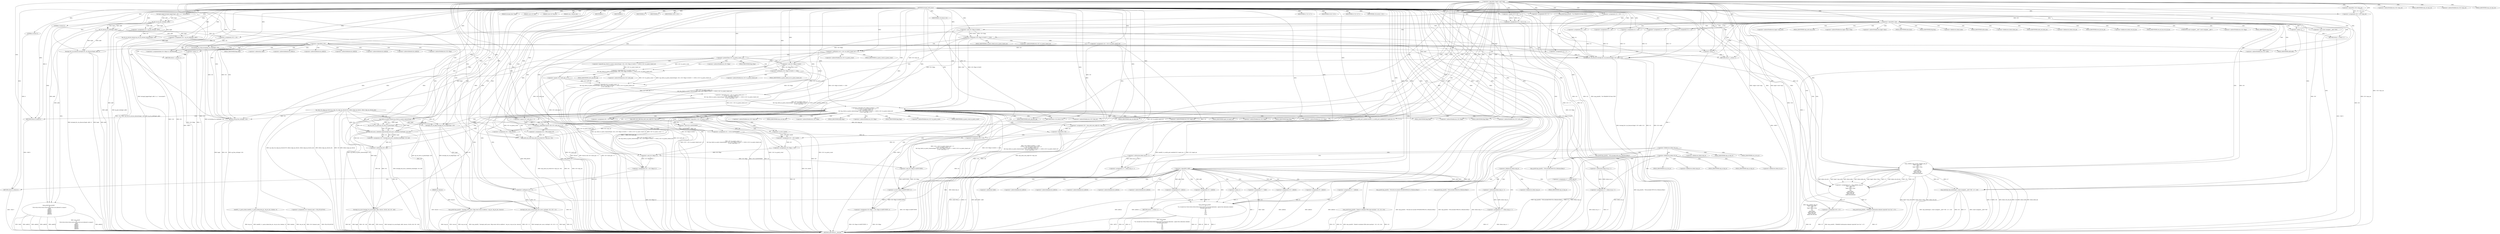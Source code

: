 digraph hostapd_notif_assoc {  
"1000129" [label = "(METHOD,hostapd_notif_assoc)" ]
"1000665" [label = "(METHOD_RETURN,int __fastcall)" ]
"1000130" [label = "(PARAM,hostapd_data *hapd)" ]
"1000131" [label = "(PARAM,const u8 *addr)" ]
"1000132" [label = "(PARAM,const u8 *req_ies)" ]
"1000133" [label = "(PARAM,size_t req_ies_len)" ]
"1000134" [label = "(PARAM,int reassoc)" ]
"1000165" [label = "(<operator>.logicalNot,!addr)" ]
"1000168" [label = "(wpa_printf,wpa_printf(2, \"hostapd_notif_assoc: Skip event with no address\", req_ies, req_ies_len, reassoc))" ]
"1000174" [label = "(RETURN,return -1;,return -1;)" ]
"1000175" [label = "(<operator>.minus,-1)" ]
"1000177" [label = "(<operator>.assignment,v7 = *addr)" ]
"1000181" [label = "(<operator>.assignment,v8 = addr[1])" ]
"1000186" [label = "(<operator>.assignment,v9 = addr[2])" ]
"1000191" [label = "(<operator>.assignment,v10 = addr[3])" ]
"1000196" [label = "(<operator>.assignment,v11 = addr[4])" ]
"1000201" [label = "(<operator>.assignment,v12 = addr[5])" ]
"1000207" [label = "(wpa_printf,wpa_printf(\n      2,\n      \"%s: Invalid SA=%02x:%02x:%02x:%02x:%02x:%02x in received indication - ignore this indication silently\",\n      \"hostapd_notif_assoc\",\n      v7,\n      v8,\n      v9,\n      v10,\n      v11,\n      v12))" ]
"1000217" [label = "(RETURN,return 0;,return 0;)" ]
"1000218" [label = "(LITERAL,0,return 0;)" ]
"1000219" [label = "(hostapd_logger,hostapd_logger(hapd, addr, 1u, 2, \"associated\"))" ]
"1000225" [label = "(ieee802_11_parse_elems,ieee802_11_parse_elems(req_ies, req_ies_len, &elems, 0))" ]
"1000236" [label = "(<operator>.assignment,v17 = elems.wps_ie - 2)" ]
"1000238" [label = "(<operator>.subtraction,elems.wps_ie - 2)" ]
"1000243" [label = "(IDENTIFIER,L,)" ]
"1000244" [label = "(wpa_printf,wpa_printf(2, \"STA included WPS IE in (Re)AssocReq\"))" ]
"1000253" [label = "(<operator>.assignment,v17 = elems.rsn_ie - 2)" ]
"1000255" [label = "(<operator>.subtraction,elems.rsn_ie - 2)" ]
"1000260" [label = "(IDENTIFIER,L,)" ]
"1000261" [label = "(wpa_printf,wpa_printf(2, \"STA included RSN IE in (Re)AssocReq\"))" ]
"1000266" [label = "(<operator>.assignment,v17 = elems.wpa_ie)" ]
"1000276" [label = "(<operator>.assignment,v17 = elems.wpa_ie - 2)" ]
"1000278" [label = "(<operator>.subtraction,elems.wpa_ie - 2)" ]
"1000283" [label = "(IDENTIFIER,L,)" ]
"1000284" [label = "(wpa_printf,wpa_printf(2, \"STA included WPA IE in (Re)AssocReq\"))" ]
"1000289" [label = "(IDENTIFIER,L,)" ]
"1000290" [label = "(wpa_printf,wpa_printf(2, \"STA did not include WPS/RSN/WPA IE in (Re)AssocReq\"))" ]
"1000293" [label = "(<operator>.assignment,v19 = ap_get_sta(hapd, addr))" ]
"1000295" [label = "(ap_get_sta,ap_get_sta(hapd, addr))" ]
"1000298" [label = "(<operator>.assignment,v20 = v19)" ]
"1000302" [label = "(IDENTIFIER,v19,if ( v19 ))" ]
"1000304" [label = "(ap_sta_no_session_timeout,ap_sta_no_session_timeout(hapd, v19))" ]
"1000307" [label = "(accounting_sta_stop,accounting_sta_stop(hapd, v20))" ]
"1000310" [label = "(<operator>.assignment,v20->timeout_next = STA_NULLFUNC)" ]
"1000317" [label = "(<operator>.assignment,v20 = ap_sta_add(hapd, addr))" ]
"1000319" [label = "(ap_sta_add,ap_sta_add(hapd, addr))" ]
"1000323" [label = "(<operator>.logicalNot,!v20)" ]
"1000326" [label = "(hostapd_drv_sta_disassoc,hostapd_drv_sta_disassoc(hapd, addr, 5))" ]
"1000330" [label = "(RETURN,return -1;,return -1;)" ]
"1000331" [label = "(<operator>.minus,-1)" ]
"1000333" [label = "(<operators>.assignmentAnd,v20->flags &= 0xFFFECFFF)" ]
"1000339" [label = "(wpa_printf,wpa_printf(\n      3,\n      \"STA %02x:%02x:%02x:%02x:%02x:%02x not allowed to connect\",\n      *addr,\n      addr[1],\n      addr[2],\n      addr[3],\n      addr[4],\n      addr[5]))" ]
"1000359" [label = "(<operator>.assignment,v21 = 1)" ]
"1000363" [label = "(hostapd_drv_sta_disassoc,hostapd_drv_sta_disassoc(hapd, v20->addr, v21))" ]
"1000369" [label = "(ap_free_sta,ap_free_sta(hapd, v20))" ]
"1000372" [label = "(RETURN,return -1;,return -1;)" ]
"1000373" [label = "(<operator>.minus,-1)" ]
"1000375" [label = "(ap_copy_sta_supp_op_classes,ap_copy_sta_supp_op_classes(v20, elems.supp_op_classes, elems.supp_op_classes_len))" ]
"1000384" [label = "(<operator>.logicalNot,!hapd->conf->wpa)" ]
"1000392" [label = "(<operator>.assignment,v33 = v20->flags & 2)" ]
"1000394" [label = "(<operator>.and,v20->flags & 2)" ]
"1000399" [label = "(<operator>.assignment,v20->flags = v20->flags & 0xFFF7FFFF | 3)" ]
"1000403" [label = "(<operator>.or,v20->flags & 0xFFF7FFFF | 3)" ]
"1000404" [label = "(<operator>.and,v20->flags & 0xFFF7FFFF)" ]
"1000410" [label = "(hostapd_set_sta_flags,hostapd_set_sta_flags(hapd, v20))" ]
"1000414" [label = "(<operator>.logicalAnd,reassoc && v20->auth_alg == 2)" ]
"1000416" [label = "(<operator>.equals,v20->auth_alg == 2)" ]
"1000421" [label = "(<operator>.assignment,v34 = WPA_ASSOC_FT)" ]
"1000425" [label = "(<operator>.assignment,v34 = WPA_ASSOC)" ]
"1000428" [label = "(wpa_auth_sm_event,wpa_auth_sm_event(v20->wpa_sm, v34))" ]
"1000433" [label = "(hostapd_new_assoc_sta,hostapd_new_assoc_sta(hapd, v20, v33 != 0))" ]
"1000436" [label = "(<operator>.notEquals,v33 != 0)" ]
"1000439" [label = "(ieee802_1x_notify_port_enabled,ieee802_1x_notify_port_enabled(v20->eapol_sm, 1))" ]
"1000444" [label = "(RETURN,return 0;,return 0;)" ]
"1000445" [label = "(LITERAL,0,return 0;)" ]
"1000447" [label = "(IDENTIFIER,v17,if ( v17 ))" ]
"1000448" [label = "(<operator>.assignment,v25 = v18 == 0)" ]
"1000450" [label = "(<operator>.equals,v18 == 0)" ]
"1000454" [label = "(<operator>.assignment,v25 = 1)" ]
"1000458" [label = "(IDENTIFIER,v25,if ( v25 ))" ]
"1000460" [label = "(wpa_printf,wpa_printf(2, \"No WPA/RSN IE from STA\"))" ]
"1000463" [label = "(<operator>.assignment,v21 = 13)" ]
"1000468" [label = "(<operator>.logicalNot,!v20->wpa_sm)" ]
"1000472" [label = "(<operator>.assignment,v26 = v20->wpa_sm)" ]
"1000478" [label = "(<operator>.logicalNot,!v26)" ]
"1000481" [label = "(wpa_printf,wpa_printf(5, \"Failed to initialize WPA state machine\", v22, v23, v24))" ]
"1000487" [label = "(RETURN,return -1;,return -1;)" ]
"1000488" [label = "(<operator>.minus,-1)" ]
"1000490" [label = "(<operator>.assignment,v27 = wpa_validate_wpa_ie(\n          hapd->wpa_auth,\n          v26,\n          hapd->iface->freq,\n          v17,\n          v18,\n          elems.mdie,\n          elems.mdie_len,\n          elems.owe_dh,\n          elems.owe_dh_len))" ]
"1000492" [label = "(wpa_validate_wpa_ie,wpa_validate_wpa_ie(\n          hapd->wpa_auth,\n          v26,\n          hapd->iface->freq,\n          v17,\n          v18,\n          elems.mdie,\n          elems.mdie_len,\n          elems.owe_dh,\n          elems.owe_dh_len))" ]
"1000516" [label = "(<operator>.assignment,v28 = v27)" ]
"1000520" [label = "(IDENTIFIER,v27,if ( v27 ))" ]
"1000522" [label = "(wpa_printf,wpa_printf(2, \"WPA/RSN information element rejected? (res %u)\", v27))" ]
"1000526" [label = "(wpa_hexdump,wpa_hexdump(2, (const unsigned __int8 *)\"IE\", v17, v18))" ]
"1000528" [label = "(<operator>.cast,(const unsigned __int8 *)\"IE\")" ]
"1000534" [label = "(IDENTIFIER,v28,switch ( v28 ))" ]
"1000537" [label = "(<operator>.assignment,v21 = 18)" ]
"1000542" [label = "(<operator>.assignment,v21 = 19)" ]
"1000547" [label = "(<operator>.assignment,v21 = 20)" ]
"1000552" [label = "(<operator>.assignment,v21 = 24)" ]
"1000557" [label = "(<operator>.assignment,v21 = 13)" ]
"1000563" [label = "(<operator>.logicalOr,(v20->flags & 0x402) != 1026\n    || (v16 = v20->sa_query_timed_out) != 0\n    || v20->sa_query_count > 0\n    && ((ap_check_sa_query_timeout(hapd, v20), (v20->flags & 0x402) != 1026) || v20->sa_query_timed_out)\n    || v20->auth_alg == 2)" ]
"1000564" [label = "(<operator>.notEquals,(v20->flags & 0x402) != 1026)" ]
"1000565" [label = "(<operator>.and,v20->flags & 0x402)" ]
"1000571" [label = "(<operator>.logicalOr,(v16 = v20->sa_query_timed_out) != 0\n    || v20->sa_query_count > 0\n    && ((ap_check_sa_query_timeout(hapd, v20), (v20->flags & 0x402) != 1026) || v20->sa_query_timed_out)\n    || v20->auth_alg == 2)" ]
"1000572" [label = "(<operator>.notEquals,(v16 = v20->sa_query_timed_out) != 0)" ]
"1000573" [label = "(<operator>.assignment,v16 = v20->sa_query_timed_out)" ]
"1000579" [label = "(<operator>.logicalOr,v20->sa_query_count > 0\n    && ((ap_check_sa_query_timeout(hapd, v20), (v20->flags & 0x402) != 1026) || v20->sa_query_timed_out)\n    || v20->auth_alg == 2)" ]
"1000580" [label = "(<operator>.logicalAnd,v20->sa_query_count > 0\n    && ((ap_check_sa_query_timeout(hapd, v20), (v20->flags & 0x402) != 1026) || v20->sa_query_timed_out))" ]
"1000581" [label = "(<operator>.greaterThan,v20->sa_query_count > 0)" ]
"1000588" [label = "(ap_check_sa_query_timeout,ap_check_sa_query_timeout(hapd, v20))" ]
"1000591" [label = "(<operator>.notEquals,(v20->flags & 0x402) != 1026)" ]
"1000592" [label = "(<operator>.and,v20->flags & 0x402)" ]
"1000586" [label = "(<operator>.logicalOr,(ap_check_sa_query_timeout(hapd, v20), (v20->flags & 0x402) != 1026) || v20->sa_query_timed_out)" ]
"1000601" [label = "(<operator>.equals,v20->auth_alg == 2)" ]
"1000607" [label = "(<operator>.assignment,v29 = wpa_auth_uses_mfp(v20->wpa_sm))" ]
"1000609" [label = "(wpa_auth_uses_mfp,wpa_auth_uses_mfp(v20->wpa_sm))" ]
"1000613" [label = "(<operator>.assignment,v30 = v20->flags)" ]
"1000618" [label = "(<operator>.assignment,v31 = v30 & 0xFFFFFBFF)" ]
"1000620" [label = "(<operator>.and,v30 & 0xFFFFFBFF)" ]
"1000623" [label = "(<operator>.assignment,v32 = v30 | 0x400)" ]
"1000625" [label = "(<operator>.or,v30 | 0x400)" ]
"1000629" [label = "(<operator>.logicalNot,!v29)" ]
"1000631" [label = "(<operator>.assignment,v32 = v31)" ]
"1000634" [label = "(<operator>.assignment,v20->flags = v32)" ]
"1000641" [label = "(<operator>.logicalNot,!v20->sa_query_count)" ]
"1000645" [label = "(ap_sta_start_sa_query,ap_sta_start_sa_query(hapd, v20))" ]
"1000648" [label = "(<operator>.assignment,v35 = hostapd_eid_assoc_comeback_time(hapd, v20, buf))" ]
"1000650" [label = "(hostapd_eid_assoc_comeback_time,hostapd_eid_assoc_comeback_time(hapd, v20, buf))" ]
"1000654" [label = "(hostapd_sta_assoc,hostapd_sta_assoc(hapd, addr, reassoc, 0x1Eu, buf, v35 - buf))" ]
"1000660" [label = "(<operator>.subtraction,v35 - buf)" ]
"1000663" [label = "(RETURN,return v16;,return v16;)" ]
"1000664" [label = "(IDENTIFIER,v16,return v16;)" ]
"1000179" [label = "(<operator>.indirection,*addr)" ]
"1000183" [label = "(<operator>.indirectIndexAccess,addr[1])" ]
"1000188" [label = "(<operator>.indirectIndexAccess,addr[2])" ]
"1000193" [label = "(<operator>.indirectIndexAccess,addr[3])" ]
"1000198" [label = "(<operator>.indirectIndexAccess,addr[4])" ]
"1000203" [label = "(<operator>.indirectIndexAccess,addr[5])" ]
"1000232" [label = "(<operator>.fieldAccess,elems.wps_ie)" ]
"1000239" [label = "(<operator>.fieldAccess,elems.wps_ie)" ]
"1000241" [label = "(FIELD_IDENTIFIER,wps_ie,wps_ie)" ]
"1000249" [label = "(<operator>.fieldAccess,elems.rsn_ie)" ]
"1000251" [label = "(FIELD_IDENTIFIER,rsn_ie,rsn_ie)" ]
"1000256" [label = "(<operator>.fieldAccess,elems.rsn_ie)" ]
"1000258" [label = "(FIELD_IDENTIFIER,rsn_ie,rsn_ie)" ]
"1000268" [label = "(<operator>.fieldAccess,elems.wpa_ie)" ]
"1000270" [label = "(FIELD_IDENTIFIER,wpa_ie,wpa_ie)" ]
"1000272" [label = "(<operator>.fieldAccess,elems.wpa_ie)" ]
"1000274" [label = "(FIELD_IDENTIFIER,wpa_ie,wpa_ie)" ]
"1000279" [label = "(<operator>.fieldAccess,elems.wpa_ie)" ]
"1000281" [label = "(FIELD_IDENTIFIER,wpa_ie,wpa_ie)" ]
"1000334" [label = "(<operator>.indirectFieldAccess,v20->flags)" ]
"1000336" [label = "(FIELD_IDENTIFIER,flags,flags)" ]
"1000342" [label = "(<operator>.indirection,*addr)" ]
"1000344" [label = "(<operator>.indirectIndexAccess,addr[1])" ]
"1000347" [label = "(<operator>.indirectIndexAccess,addr[2])" ]
"1000350" [label = "(<operator>.indirectIndexAccess,addr[3])" ]
"1000353" [label = "(<operator>.indirectIndexAccess,addr[4])" ]
"1000356" [label = "(<operator>.indirectIndexAccess,addr[5])" ]
"1000365" [label = "(<operator>.indirectFieldAccess,v20->addr)" ]
"1000367" [label = "(FIELD_IDENTIFIER,addr,addr)" ]
"1000395" [label = "(<operator>.indirectFieldAccess,v20->flags)" ]
"1000397" [label = "(FIELD_IDENTIFIER,flags,flags)" ]
"1000400" [label = "(<operator>.indirectFieldAccess,v20->flags)" ]
"1000402" [label = "(FIELD_IDENTIFIER,flags,flags)" ]
"1000405" [label = "(<operator>.indirectFieldAccess,v20->flags)" ]
"1000407" [label = "(FIELD_IDENTIFIER,flags,flags)" ]
"1000417" [label = "(<operator>.indirectFieldAccess,v20->auth_alg)" ]
"1000419" [label = "(FIELD_IDENTIFIER,auth_alg,auth_alg)" ]
"1000429" [label = "(<operator>.indirectFieldAccess,v20->wpa_sm)" ]
"1000431" [label = "(FIELD_IDENTIFIER,wpa_sm,wpa_sm)" ]
"1000440" [label = "(<operator>.indirectFieldAccess,v20->eapol_sm)" ]
"1000442" [label = "(FIELD_IDENTIFIER,eapol_sm,eapol_sm)" ]
"1000469" [label = "(<operator>.indirectFieldAccess,v20->wpa_sm)" ]
"1000471" [label = "(FIELD_IDENTIFIER,wpa_sm,wpa_sm)" ]
"1000474" [label = "(<operator>.indirectFieldAccess,v20->wpa_sm)" ]
"1000476" [label = "(FIELD_IDENTIFIER,wpa_sm,wpa_sm)" ]
"1000493" [label = "(<operator>.indirectFieldAccess,hapd->wpa_auth)" ]
"1000495" [label = "(FIELD_IDENTIFIER,wpa_auth,wpa_auth)" ]
"1000497" [label = "(<operator>.indirectFieldAccess,hapd->iface->freq)" ]
"1000498" [label = "(<operator>.indirectFieldAccess,hapd->iface)" ]
"1000500" [label = "(FIELD_IDENTIFIER,iface,iface)" ]
"1000501" [label = "(FIELD_IDENTIFIER,freq,freq)" ]
"1000504" [label = "(<operator>.fieldAccess,elems.mdie)" ]
"1000506" [label = "(FIELD_IDENTIFIER,mdie,mdie)" ]
"1000507" [label = "(<operator>.fieldAccess,elems.mdie_len)" ]
"1000509" [label = "(FIELD_IDENTIFIER,mdie_len,mdie_len)" ]
"1000510" [label = "(<operator>.fieldAccess,elems.owe_dh)" ]
"1000512" [label = "(FIELD_IDENTIFIER,owe_dh,owe_dh)" ]
"1000513" [label = "(<operator>.fieldAccess,elems.owe_dh_len)" ]
"1000515" [label = "(FIELD_IDENTIFIER,owe_dh_len,owe_dh_len)" ]
"1000529" [label = "(UNKNOWN,const unsigned __int8 *,const unsigned __int8 *)" ]
"1000566" [label = "(<operator>.indirectFieldAccess,v20->flags)" ]
"1000568" [label = "(FIELD_IDENTIFIER,flags,flags)" ]
"1000575" [label = "(<operator>.indirectFieldAccess,v20->sa_query_timed_out)" ]
"1000577" [label = "(FIELD_IDENTIFIER,sa_query_timed_out,sa_query_timed_out)" ]
"1000582" [label = "(<operator>.indirectFieldAccess,v20->sa_query_count)" ]
"1000584" [label = "(FIELD_IDENTIFIER,sa_query_count,sa_query_count)" ]
"1000593" [label = "(<operator>.indirectFieldAccess,v20->flags)" ]
"1000595" [label = "(FIELD_IDENTIFIER,flags,flags)" ]
"1000598" [label = "(<operator>.indirectFieldAccess,v20->sa_query_timed_out)" ]
"1000600" [label = "(FIELD_IDENTIFIER,sa_query_timed_out,sa_query_timed_out)" ]
"1000602" [label = "(<operator>.indirectFieldAccess,v20->auth_alg)" ]
"1000604" [label = "(FIELD_IDENTIFIER,auth_alg,auth_alg)" ]
"1000610" [label = "(<operator>.indirectFieldAccess,v20->wpa_sm)" ]
"1000612" [label = "(FIELD_IDENTIFIER,wpa_sm,wpa_sm)" ]
"1000615" [label = "(<operator>.indirectFieldAccess,v20->flags)" ]
"1000617" [label = "(FIELD_IDENTIFIER,flags,flags)" ]
"1000635" [label = "(<operator>.indirectFieldAccess,v20->flags)" ]
"1000637" [label = "(FIELD_IDENTIFIER,flags,flags)" ]
"1000642" [label = "(<operator>.indirectFieldAccess,v20->sa_query_count)" ]
"1000644" [label = "(FIELD_IDENTIFIER,sa_query_count,sa_query_count)" ]
  "1000174" -> "1000665"  [ label = "DDG: <RET>"] 
  "1000207" -> "1000665"  [ label = "DDG: v8"] 
  "1000326" -> "1000665"  [ label = "DDG: hapd"] 
  "1000433" -> "1000665"  [ label = "DDG: v33 != 0"] 
  "1000581" -> "1000665"  [ label = "DDG: v20->sa_query_count"] 
  "1000266" -> "1000665"  [ label = "DDG: v17"] 
  "1000414" -> "1000665"  [ label = "DDG: v20->auth_alg == 2"] 
  "1000492" -> "1000665"  [ label = "DDG: v17"] 
  "1000516" -> "1000665"  [ label = "DDG: v27"] 
  "1000392" -> "1000665"  [ label = "DDG: v20->flags & 2"] 
  "1000580" -> "1000665"  [ label = "DDG: v20->sa_query_count > 0"] 
  "1000293" -> "1000665"  [ label = "DDG: ap_get_sta(hapd, addr)"] 
  "1000654" -> "1000665"  [ label = "DDG: v35 - buf"] 
  "1000563" -> "1000665"  [ label = "DDG: (v16 = v20->sa_query_timed_out) != 0\n    || v20->sa_query_count > 0\n    && ((ap_check_sa_query_timeout(hapd, v20), (v20->flags & 0x402) != 1026) || v20->sa_query_timed_out)\n    || v20->auth_alg == 2"] 
  "1000339" -> "1000665"  [ label = "DDG: *addr"] 
  "1000201" -> "1000665"  [ label = "DDG: addr[5]"] 
  "1000307" -> "1000665"  [ label = "DDG: accounting_sta_stop(hapd, v20)"] 
  "1000492" -> "1000665"  [ label = "DDG: v26"] 
  "1000522" -> "1000665"  [ label = "DDG: v27"] 
  "1000439" -> "1000665"  [ label = "DDG: ieee802_1x_notify_port_enabled(v20->eapol_sm, 1)"] 
  "1000478" -> "1000665"  [ label = "DDG: !v26"] 
  "1000238" -> "1000665"  [ label = "DDG: elems.wps_ie"] 
  "1000165" -> "1000665"  [ label = "DDG: addr"] 
  "1000244" -> "1000665"  [ label = "DDG: wpa_printf(2, \"STA included WPS IE in (Re)AssocReq\")"] 
  "1000339" -> "1000665"  [ label = "DDG: addr[1]"] 
  "1000339" -> "1000665"  [ label = "DDG: addr[4]"] 
  "1000317" -> "1000665"  [ label = "DDG: ap_sta_add(hapd, addr)"] 
  "1000601" -> "1000665"  [ label = "DDG: v20->auth_alg"] 
  "1000319" -> "1000665"  [ label = "DDG: addr"] 
  "1000488" -> "1000665"  [ label = "DDG: -1"] 
  "1000468" -> "1000665"  [ label = "DDG: !v20->wpa_sm"] 
  "1000481" -> "1000665"  [ label = "DDG: v24"] 
  "1000516" -> "1000665"  [ label = "DDG: v28"] 
  "1000629" -> "1000665"  [ label = "DDG: !v29"] 
  "1000414" -> "1000665"  [ label = "DDG: reassoc"] 
  "1000416" -> "1000665"  [ label = "DDG: v20->auth_alg"] 
  "1000207" -> "1000665"  [ label = "DDG: v9"] 
  "1000563" -> "1000665"  [ label = "DDG: (v20->flags & 0x402) != 1026"] 
  "1000333" -> "1000665"  [ label = "DDG: v20->flags"] 
  "1000207" -> "1000665"  [ label = "DDG: v7"] 
  "1000323" -> "1000665"  [ label = "DDG: !v20"] 
  "1000369" -> "1000665"  [ label = "DDG: ap_free_sta(hapd, v20)"] 
  "1000375" -> "1000665"  [ label = "DDG: elems.supp_op_classes_len"] 
  "1000571" -> "1000665"  [ label = "DDG: v20->sa_query_count > 0\n    && ((ap_check_sa_query_timeout(hapd, v20), (v20->flags & 0x402) != 1026) || v20->sa_query_timed_out)\n    || v20->auth_alg == 2"] 
  "1000631" -> "1000665"  [ label = "DDG: v31"] 
  "1000433" -> "1000665"  [ label = "DDG: hostapd_new_assoc_sta(hapd, v20, v33 != 0)"] 
  "1000290" -> "1000665"  [ label = "DDG: wpa_printf(2, \"STA did not include WPS/RSN/WPA IE in (Re)AssocReq\")"] 
  "1000255" -> "1000665"  [ label = "DDG: elems.rsn_ie"] 
  "1000134" -> "1000665"  [ label = "DDG: reassoc"] 
  "1000375" -> "1000665"  [ label = "DDG: v20"] 
  "1000339" -> "1000665"  [ label = "DDG: addr[5]"] 
  "1000641" -> "1000665"  [ label = "DDG: !v20->sa_query_count"] 
  "1000384" -> "1000665"  [ label = "DDG: !hapd->conf->wpa"] 
  "1000369" -> "1000665"  [ label = "DDG: hapd"] 
  "1000641" -> "1000665"  [ label = "DDG: v20->sa_query_count"] 
  "1000654" -> "1000665"  [ label = "DDG: addr"] 
  "1000481" -> "1000665"  [ label = "DDG: wpa_printf(5, \"Failed to initialize WPA state machine\", v22, v23, v24)"] 
  "1000207" -> "1000665"  [ label = "DDG: v10"] 
  "1000439" -> "1000665"  [ label = "DDG: v20->eapol_sm"] 
  "1000654" -> "1000665"  [ label = "DDG: reassoc"] 
  "1000618" -> "1000665"  [ label = "DDG: v31"] 
  "1000225" -> "1000665"  [ label = "DDG: req_ies_len"] 
  "1000399" -> "1000665"  [ label = "DDG: v20->flags"] 
  "1000588" -> "1000665"  [ label = "DDG: ap_check_sa_query_timeout(hapd, v20)"] 
  "1000225" -> "1000665"  [ label = "DDG: req_ies"] 
  "1000363" -> "1000665"  [ label = "DDG: v21"] 
  "1000492" -> "1000665"  [ label = "DDG: elems.owe_dh_len"] 
  "1000654" -> "1000665"  [ label = "DDG: hostapd_sta_assoc(hapd, addr, reassoc, 0x1Eu, buf, v35 - buf)"] 
  "1000181" -> "1000665"  [ label = "DDG: addr[1]"] 
  "1000454" -> "1000665"  [ label = "DDG: v25"] 
  "1000436" -> "1000665"  [ label = "DDG: v33"] 
  "1000266" -> "1000665"  [ label = "DDG: elems.wpa_ie"] 
  "1000363" -> "1000665"  [ label = "DDG: v20->addr"] 
  "1000623" -> "1000665"  [ label = "DDG: v30 | 0x400"] 
  "1000650" -> "1000665"  [ label = "DDG: v20"] 
  "1000522" -> "1000665"  [ label = "DDG: wpa_printf(2, \"WPA/RSN information element rejected? (res %u)\", v27)"] 
  "1000625" -> "1000665"  [ label = "DDG: v30"] 
  "1000526" -> "1000665"  [ label = "DDG: (const unsigned __int8 *)\"IE\""] 
  "1000207" -> "1000665"  [ label = "DDG: v11"] 
  "1000399" -> "1000665"  [ label = "DDG: v20->flags & 0xFFF7FFFF | 3"] 
  "1000276" -> "1000665"  [ label = "DDG: v17"] 
  "1000410" -> "1000665"  [ label = "DDG: hostapd_set_sta_flags(hapd, v20)"] 
  "1000654" -> "1000665"  [ label = "DDG: buf"] 
  "1000384" -> "1000665"  [ label = "DDG: hapd->conf->wpa"] 
  "1000236" -> "1000665"  [ label = "DDG: v17"] 
  "1000448" -> "1000665"  [ label = "DDG: v18 == 0"] 
  "1000304" -> "1000665"  [ label = "DDG: ap_sta_no_session_timeout(hapd, v19)"] 
  "1000339" -> "1000665"  [ label = "DDG: addr[3]"] 
  "1000526" -> "1000665"  [ label = "DDG: wpa_hexdump(2, (const unsigned __int8 *)\"IE\", v17, v18)"] 
  "1000579" -> "1000665"  [ label = "DDG: v20->auth_alg == 2"] 
  "1000253" -> "1000665"  [ label = "DDG: elems.rsn_ie - 2"] 
  "1000207" -> "1000665"  [ label = "DDG: wpa_printf(\n      2,\n      \"%s: Invalid SA=%02x:%02x:%02x:%02x:%02x:%02x in received indication - ignore this indication silently\",\n      \"hostapd_notif_assoc\",\n      v7,\n      v8,\n      v9,\n      v10,\n      v11,\n      v12)"] 
  "1000660" -> "1000665"  [ label = "DDG: v35"] 
  "1000191" -> "1000665"  [ label = "DDG: addr[3]"] 
  "1000278" -> "1000665"  [ label = "DDG: elems.wpa_ie"] 
  "1000573" -> "1000665"  [ label = "DDG: v20->sa_query_timed_out"] 
  "1000310" -> "1000665"  [ label = "DDG: STA_NULLFUNC"] 
  "1000261" -> "1000665"  [ label = "DDG: wpa_printf(2, \"STA included RSN IE in (Re)AssocReq\")"] 
  "1000225" -> "1000665"  [ label = "DDG: ieee802_11_parse_elems(req_ies, req_ies_len, &elems, 0)"] 
  "1000490" -> "1000665"  [ label = "DDG: wpa_validate_wpa_ie(\n          hapd->wpa_auth,\n          v26,\n          hapd->iface->freq,\n          v17,\n          v18,\n          elems.mdie,\n          elems.mdie_len,\n          elems.owe_dh,\n          elems.owe_dh_len)"] 
  "1000592" -> "1000665"  [ label = "DDG: v20->flags"] 
  "1000310" -> "1000665"  [ label = "DDG: v20->timeout_next"] 
  "1000196" -> "1000665"  [ label = "DDG: addr[4]"] 
  "1000648" -> "1000665"  [ label = "DDG: hostapd_eid_assoc_comeback_time(hapd, v20, buf)"] 
  "1000492" -> "1000665"  [ label = "DDG: v18"] 
  "1000168" -> "1000665"  [ label = "DDG: req_ies"] 
  "1000450" -> "1000665"  [ label = "DDG: v18"] 
  "1000433" -> "1000665"  [ label = "DDG: hapd"] 
  "1000186" -> "1000665"  [ label = "DDG: addr[2]"] 
  "1000573" -> "1000665"  [ label = "DDG: v16"] 
  "1000403" -> "1000665"  [ label = "DDG: v20->flags & 0xFFF7FFFF"] 
  "1000478" -> "1000665"  [ label = "DDG: v26"] 
  "1000654" -> "1000665"  [ label = "DDG: hapd"] 
  "1000421" -> "1000665"  [ label = "DDG: WPA_ASSOC_FT"] 
  "1000492" -> "1000665"  [ label = "DDG: elems.mdie"] 
  "1000526" -> "1000665"  [ label = "DDG: v18"] 
  "1000492" -> "1000665"  [ label = "DDG: elems.mdie_len"] 
  "1000563" -> "1000665"  [ label = "DDG: (v20->flags & 0x402) != 1026\n    || (v16 = v20->sa_query_timed_out) != 0\n    || v20->sa_query_count > 0\n    && ((ap_check_sa_query_timeout(hapd, v20), (v20->flags & 0x402) != 1026) || v20->sa_query_timed_out)\n    || v20->auth_alg == 2"] 
  "1000629" -> "1000665"  [ label = "DDG: v29"] 
  "1000304" -> "1000665"  [ label = "DDG: v19"] 
  "1000326" -> "1000665"  [ label = "DDG: addr"] 
  "1000298" -> "1000665"  [ label = "DDG: v19"] 
  "1000591" -> "1000665"  [ label = "DDG: v20->flags & 0x402"] 
  "1000565" -> "1000665"  [ label = "DDG: v20->flags"] 
  "1000580" -> "1000665"  [ label = "DDG: (ap_check_sa_query_timeout(hapd, v20), (v20->flags & 0x402) != 1026) || v20->sa_query_timed_out"] 
  "1000225" -> "1000665"  [ label = "DDG: &elems"] 
  "1000375" -> "1000665"  [ label = "DDG: elems.supp_op_classes"] 
  "1000428" -> "1000665"  [ label = "DDG: wpa_auth_sm_event(v20->wpa_sm, v34)"] 
  "1000428" -> "1000665"  [ label = "DDG: v34"] 
  "1000177" -> "1000665"  [ label = "DDG: *addr"] 
  "1000481" -> "1000665"  [ label = "DDG: v22"] 
  "1000448" -> "1000665"  [ label = "DDG: v25"] 
  "1000339" -> "1000665"  [ label = "DDG: wpa_printf(\n      3,\n      \"STA %02x:%02x:%02x:%02x:%02x:%02x not allowed to connect\",\n      *addr,\n      addr[1],\n      addr[2],\n      addr[3],\n      addr[4],\n      addr[5])"] 
  "1000492" -> "1000665"  [ label = "DDG: hapd->wpa_auth"] 
  "1000564" -> "1000665"  [ label = "DDG: v20->flags & 0x402"] 
  "1000375" -> "1000665"  [ label = "DDG: ap_copy_sta_supp_op_classes(v20, elems.supp_op_classes, elems.supp_op_classes_len)"] 
  "1000339" -> "1000665"  [ label = "DDG: addr[2]"] 
  "1000276" -> "1000665"  [ label = "DDG: elems.wpa_ie - 2"] 
  "1000363" -> "1000665"  [ label = "DDG: hostapd_drv_sta_disassoc(hapd, v20->addr, v21)"] 
  "1000645" -> "1000665"  [ label = "DDG: ap_sta_start_sa_query(hapd, v20)"] 
  "1000168" -> "1000665"  [ label = "DDG: reassoc"] 
  "1000284" -> "1000665"  [ label = "DDG: wpa_printf(2, \"STA included WPA IE in (Re)AssocReq\")"] 
  "1000236" -> "1000665"  [ label = "DDG: elems.wps_ie - 2"] 
  "1000586" -> "1000665"  [ label = "DDG: v20->sa_query_timed_out"] 
  "1000207" -> "1000665"  [ label = "DDG: v12"] 
  "1000634" -> "1000665"  [ label = "DDG: v32"] 
  "1000579" -> "1000665"  [ label = "DDG: v20->sa_query_count > 0\n    && ((ap_check_sa_query_timeout(hapd, v20), (v20->flags & 0x402) != 1026) || v20->sa_query_timed_out)"] 
  "1000492" -> "1000665"  [ label = "DDG: hapd->iface->freq"] 
  "1000253" -> "1000665"  [ label = "DDG: v17"] 
  "1000472" -> "1000665"  [ label = "DDG: v20->wpa_sm"] 
  "1000175" -> "1000665"  [ label = "DDG: -1"] 
  "1000607" -> "1000665"  [ label = "DDG: wpa_auth_uses_mfp(v20->wpa_sm)"] 
  "1000373" -> "1000665"  [ label = "DDG: -1"] 
  "1000168" -> "1000665"  [ label = "DDG: req_ies_len"] 
  "1000481" -> "1000665"  [ label = "DDG: v23"] 
  "1000295" -> "1000665"  [ label = "DDG: addr"] 
  "1000526" -> "1000665"  [ label = "DDG: v17"] 
  "1000326" -> "1000665"  [ label = "DDG: hostapd_drv_sta_disassoc(hapd, addr, 5)"] 
  "1000433" -> "1000665"  [ label = "DDG: v20"] 
  "1000571" -> "1000665"  [ label = "DDG: (v16 = v20->sa_query_timed_out) != 0"] 
  "1000369" -> "1000665"  [ label = "DDG: v20"] 
  "1000323" -> "1000665"  [ label = "DDG: v20"] 
  "1000425" -> "1000665"  [ label = "DDG: WPA_ASSOC"] 
  "1000492" -> "1000665"  [ label = "DDG: elems.owe_dh"] 
  "1000168" -> "1000665"  [ label = "DDG: wpa_printf(2, \"hostapd_notif_assoc: Skip event with no address\", req_ies, req_ies_len, reassoc)"] 
  "1000165" -> "1000665"  [ label = "DDG: !addr"] 
  "1000219" -> "1000665"  [ label = "DDG: hostapd_logger(hapd, addr, 1u, 2, \"associated\")"] 
  "1000460" -> "1000665"  [ label = "DDG: wpa_printf(2, \"No WPA/RSN IE from STA\")"] 
  "1000618" -> "1000665"  [ label = "DDG: v30 & 0xFFFFFBFF"] 
  "1000428" -> "1000665"  [ label = "DDG: v20->wpa_sm"] 
  "1000414" -> "1000665"  [ label = "DDG: reassoc && v20->auth_alg == 2"] 
  "1000331" -> "1000665"  [ label = "DDG: -1"] 
  "1000444" -> "1000665"  [ label = "DDG: <RET>"] 
  "1000487" -> "1000665"  [ label = "DDG: <RET>"] 
  "1000663" -> "1000665"  [ label = "DDG: <RET>"] 
  "1000372" -> "1000665"  [ label = "DDG: <RET>"] 
  "1000330" -> "1000665"  [ label = "DDG: <RET>"] 
  "1000217" -> "1000665"  [ label = "DDG: <RET>"] 
  "1000129" -> "1000130"  [ label = "DDG: "] 
  "1000129" -> "1000131"  [ label = "DDG: "] 
  "1000129" -> "1000132"  [ label = "DDG: "] 
  "1000129" -> "1000133"  [ label = "DDG: "] 
  "1000129" -> "1000134"  [ label = "DDG: "] 
  "1000129" -> "1000165"  [ label = "DDG: "] 
  "1000129" -> "1000168"  [ label = "DDG: "] 
  "1000134" -> "1000168"  [ label = "DDG: reassoc"] 
  "1000175" -> "1000174"  [ label = "DDG: -1"] 
  "1000129" -> "1000175"  [ label = "DDG: "] 
  "1000129" -> "1000177"  [ label = "DDG: "] 
  "1000165" -> "1000181"  [ label = "DDG: addr"] 
  "1000129" -> "1000181"  [ label = "DDG: "] 
  "1000165" -> "1000186"  [ label = "DDG: addr"] 
  "1000129" -> "1000186"  [ label = "DDG: "] 
  "1000165" -> "1000191"  [ label = "DDG: addr"] 
  "1000129" -> "1000191"  [ label = "DDG: "] 
  "1000165" -> "1000196"  [ label = "DDG: addr"] 
  "1000129" -> "1000196"  [ label = "DDG: "] 
  "1000165" -> "1000201"  [ label = "DDG: addr"] 
  "1000129" -> "1000201"  [ label = "DDG: "] 
  "1000129" -> "1000207"  [ label = "DDG: "] 
  "1000177" -> "1000207"  [ label = "DDG: v7"] 
  "1000181" -> "1000207"  [ label = "DDG: v8"] 
  "1000186" -> "1000207"  [ label = "DDG: v9"] 
  "1000191" -> "1000207"  [ label = "DDG: v10"] 
  "1000196" -> "1000207"  [ label = "DDG: v11"] 
  "1000201" -> "1000207"  [ label = "DDG: v12"] 
  "1000218" -> "1000217"  [ label = "DDG: 0"] 
  "1000129" -> "1000217"  [ label = "DDG: "] 
  "1000129" -> "1000218"  [ label = "DDG: "] 
  "1000129" -> "1000219"  [ label = "DDG: "] 
  "1000129" -> "1000225"  [ label = "DDG: "] 
  "1000238" -> "1000236"  [ label = "DDG: elems.wps_ie"] 
  "1000238" -> "1000236"  [ label = "DDG: 2"] 
  "1000129" -> "1000236"  [ label = "DDG: "] 
  "1000129" -> "1000238"  [ label = "DDG: "] 
  "1000129" -> "1000243"  [ label = "DDG: "] 
  "1000129" -> "1000244"  [ label = "DDG: "] 
  "1000255" -> "1000253"  [ label = "DDG: elems.rsn_ie"] 
  "1000255" -> "1000253"  [ label = "DDG: 2"] 
  "1000129" -> "1000253"  [ label = "DDG: "] 
  "1000129" -> "1000255"  [ label = "DDG: "] 
  "1000129" -> "1000260"  [ label = "DDG: "] 
  "1000129" -> "1000261"  [ label = "DDG: "] 
  "1000129" -> "1000266"  [ label = "DDG: "] 
  "1000278" -> "1000276"  [ label = "DDG: elems.wpa_ie"] 
  "1000278" -> "1000276"  [ label = "DDG: 2"] 
  "1000129" -> "1000276"  [ label = "DDG: "] 
  "1000129" -> "1000278"  [ label = "DDG: "] 
  "1000129" -> "1000283"  [ label = "DDG: "] 
  "1000129" -> "1000284"  [ label = "DDG: "] 
  "1000129" -> "1000289"  [ label = "DDG: "] 
  "1000129" -> "1000290"  [ label = "DDG: "] 
  "1000295" -> "1000293"  [ label = "DDG: hapd"] 
  "1000295" -> "1000293"  [ label = "DDG: addr"] 
  "1000129" -> "1000293"  [ label = "DDG: "] 
  "1000219" -> "1000295"  [ label = "DDG: hapd"] 
  "1000129" -> "1000295"  [ label = "DDG: "] 
  "1000219" -> "1000295"  [ label = "DDG: addr"] 
  "1000293" -> "1000298"  [ label = "DDG: v19"] 
  "1000129" -> "1000298"  [ label = "DDG: "] 
  "1000129" -> "1000302"  [ label = "DDG: "] 
  "1000295" -> "1000304"  [ label = "DDG: hapd"] 
  "1000129" -> "1000304"  [ label = "DDG: "] 
  "1000293" -> "1000304"  [ label = "DDG: v19"] 
  "1000304" -> "1000307"  [ label = "DDG: hapd"] 
  "1000129" -> "1000307"  [ label = "DDG: "] 
  "1000298" -> "1000307"  [ label = "DDG: v20"] 
  "1000129" -> "1000310"  [ label = "DDG: "] 
  "1000319" -> "1000317"  [ label = "DDG: hapd"] 
  "1000319" -> "1000317"  [ label = "DDG: addr"] 
  "1000129" -> "1000317"  [ label = "DDG: "] 
  "1000295" -> "1000319"  [ label = "DDG: hapd"] 
  "1000129" -> "1000319"  [ label = "DDG: "] 
  "1000295" -> "1000319"  [ label = "DDG: addr"] 
  "1000317" -> "1000323"  [ label = "DDG: v20"] 
  "1000129" -> "1000323"  [ label = "DDG: "] 
  "1000319" -> "1000326"  [ label = "DDG: hapd"] 
  "1000129" -> "1000326"  [ label = "DDG: "] 
  "1000319" -> "1000326"  [ label = "DDG: addr"] 
  "1000331" -> "1000330"  [ label = "DDG: -1"] 
  "1000129" -> "1000331"  [ label = "DDG: "] 
  "1000129" -> "1000333"  [ label = "DDG: "] 
  "1000129" -> "1000339"  [ label = "DDG: "] 
  "1000319" -> "1000339"  [ label = "DDG: addr"] 
  "1000295" -> "1000339"  [ label = "DDG: addr"] 
  "1000129" -> "1000359"  [ label = "DDG: "] 
  "1000307" -> "1000363"  [ label = "DDG: hapd"] 
  "1000319" -> "1000363"  [ label = "DDG: hapd"] 
  "1000129" -> "1000363"  [ label = "DDG: "] 
  "1000463" -> "1000363"  [ label = "DDG: v21"] 
  "1000547" -> "1000363"  [ label = "DDG: v21"] 
  "1000557" -> "1000363"  [ label = "DDG: v21"] 
  "1000542" -> "1000363"  [ label = "DDG: v21"] 
  "1000359" -> "1000363"  [ label = "DDG: v21"] 
  "1000537" -> "1000363"  [ label = "DDG: v21"] 
  "1000552" -> "1000363"  [ label = "DDG: v21"] 
  "1000363" -> "1000369"  [ label = "DDG: hapd"] 
  "1000129" -> "1000369"  [ label = "DDG: "] 
  "1000375" -> "1000369"  [ label = "DDG: v20"] 
  "1000307" -> "1000369"  [ label = "DDG: v20"] 
  "1000323" -> "1000369"  [ label = "DDG: v20"] 
  "1000373" -> "1000372"  [ label = "DDG: -1"] 
  "1000129" -> "1000373"  [ label = "DDG: "] 
  "1000129" -> "1000375"  [ label = "DDG: "] 
  "1000394" -> "1000392"  [ label = "DDG: v20->flags"] 
  "1000394" -> "1000392"  [ label = "DDG: 2"] 
  "1000129" -> "1000392"  [ label = "DDG: "] 
  "1000634" -> "1000394"  [ label = "DDG: v20->flags"] 
  "1000129" -> "1000394"  [ label = "DDG: "] 
  "1000403" -> "1000399"  [ label = "DDG: v20->flags & 0xFFF7FFFF"] 
  "1000403" -> "1000399"  [ label = "DDG: 3"] 
  "1000404" -> "1000403"  [ label = "DDG: v20->flags"] 
  "1000404" -> "1000403"  [ label = "DDG: 0xFFF7FFFF"] 
  "1000394" -> "1000404"  [ label = "DDG: v20->flags"] 
  "1000129" -> "1000404"  [ label = "DDG: "] 
  "1000129" -> "1000403"  [ label = "DDG: "] 
  "1000588" -> "1000410"  [ label = "DDG: hapd"] 
  "1000129" -> "1000410"  [ label = "DDG: "] 
  "1000375" -> "1000410"  [ label = "DDG: v20"] 
  "1000588" -> "1000410"  [ label = "DDG: v20"] 
  "1000129" -> "1000414"  [ label = "DDG: "] 
  "1000579" -> "1000414"  [ label = "DDG: v20->auth_alg == 2"] 
  "1000416" -> "1000414"  [ label = "DDG: v20->auth_alg"] 
  "1000416" -> "1000414"  [ label = "DDG: 2"] 
  "1000601" -> "1000416"  [ label = "DDG: v20->auth_alg"] 
  "1000129" -> "1000416"  [ label = "DDG: "] 
  "1000129" -> "1000421"  [ label = "DDG: "] 
  "1000129" -> "1000425"  [ label = "DDG: "] 
  "1000609" -> "1000428"  [ label = "DDG: v20->wpa_sm"] 
  "1000421" -> "1000428"  [ label = "DDG: v34"] 
  "1000425" -> "1000428"  [ label = "DDG: v34"] 
  "1000129" -> "1000428"  [ label = "DDG: "] 
  "1000410" -> "1000433"  [ label = "DDG: hapd"] 
  "1000129" -> "1000433"  [ label = "DDG: "] 
  "1000410" -> "1000433"  [ label = "DDG: v20"] 
  "1000436" -> "1000433"  [ label = "DDG: v33"] 
  "1000436" -> "1000433"  [ label = "DDG: 0"] 
  "1000392" -> "1000436"  [ label = "DDG: v33"] 
  "1000129" -> "1000436"  [ label = "DDG: "] 
  "1000129" -> "1000439"  [ label = "DDG: "] 
  "1000445" -> "1000444"  [ label = "DDG: 0"] 
  "1000129" -> "1000444"  [ label = "DDG: "] 
  "1000129" -> "1000445"  [ label = "DDG: "] 
  "1000129" -> "1000447"  [ label = "DDG: "] 
  "1000450" -> "1000448"  [ label = "DDG: v18"] 
  "1000450" -> "1000448"  [ label = "DDG: 0"] 
  "1000129" -> "1000448"  [ label = "DDG: "] 
  "1000129" -> "1000450"  [ label = "DDG: "] 
  "1000129" -> "1000454"  [ label = "DDG: "] 
  "1000129" -> "1000458"  [ label = "DDG: "] 
  "1000129" -> "1000460"  [ label = "DDG: "] 
  "1000129" -> "1000463"  [ label = "DDG: "] 
  "1000468" -> "1000472"  [ label = "DDG: v20->wpa_sm"] 
  "1000129" -> "1000472"  [ label = "DDG: "] 
  "1000472" -> "1000478"  [ label = "DDG: v26"] 
  "1000129" -> "1000478"  [ label = "DDG: "] 
  "1000129" -> "1000481"  [ label = "DDG: "] 
  "1000488" -> "1000487"  [ label = "DDG: -1"] 
  "1000129" -> "1000488"  [ label = "DDG: "] 
  "1000492" -> "1000490"  [ label = "DDG: elems.mdie"] 
  "1000492" -> "1000490"  [ label = "DDG: elems.mdie_len"] 
  "1000492" -> "1000490"  [ label = "DDG: hapd->iface->freq"] 
  "1000492" -> "1000490"  [ label = "DDG: v17"] 
  "1000492" -> "1000490"  [ label = "DDG: elems.owe_dh_len"] 
  "1000492" -> "1000490"  [ label = "DDG: v26"] 
  "1000492" -> "1000490"  [ label = "DDG: v18"] 
  "1000492" -> "1000490"  [ label = "DDG: elems.owe_dh"] 
  "1000492" -> "1000490"  [ label = "DDG: hapd->wpa_auth"] 
  "1000129" -> "1000490"  [ label = "DDG: "] 
  "1000478" -> "1000492"  [ label = "DDG: v26"] 
  "1000129" -> "1000492"  [ label = "DDG: "] 
  "1000450" -> "1000492"  [ label = "DDG: v18"] 
  "1000490" -> "1000516"  [ label = "DDG: v27"] 
  "1000129" -> "1000516"  [ label = "DDG: "] 
  "1000129" -> "1000520"  [ label = "DDG: "] 
  "1000129" -> "1000522"  [ label = "DDG: "] 
  "1000490" -> "1000522"  [ label = "DDG: v27"] 
  "1000129" -> "1000526"  [ label = "DDG: "] 
  "1000528" -> "1000526"  [ label = "DDG: \"IE\""] 
  "1000129" -> "1000528"  [ label = "DDG: "] 
  "1000492" -> "1000526"  [ label = "DDG: v17"] 
  "1000492" -> "1000526"  [ label = "DDG: v18"] 
  "1000129" -> "1000534"  [ label = "DDG: "] 
  "1000129" -> "1000537"  [ label = "DDG: "] 
  "1000129" -> "1000542"  [ label = "DDG: "] 
  "1000129" -> "1000547"  [ label = "DDG: "] 
  "1000129" -> "1000552"  [ label = "DDG: "] 
  "1000129" -> "1000557"  [ label = "DDG: "] 
  "1000564" -> "1000563"  [ label = "DDG: v20->flags & 0x402"] 
  "1000564" -> "1000563"  [ label = "DDG: 1026"] 
  "1000591" -> "1000563"  [ label = "DDG: (v20->flags & 0x402) != 1026"] 
  "1000565" -> "1000564"  [ label = "DDG: v20->flags"] 
  "1000565" -> "1000564"  [ label = "DDG: 0x402"] 
  "1000129" -> "1000565"  [ label = "DDG: "] 
  "1000129" -> "1000564"  [ label = "DDG: "] 
  "1000571" -> "1000563"  [ label = "DDG: (v16 = v20->sa_query_timed_out) != 0"] 
  "1000571" -> "1000563"  [ label = "DDG: v20->sa_query_count > 0\n    && ((ap_check_sa_query_timeout(hapd, v20), (v20->flags & 0x402) != 1026) || v20->sa_query_timed_out)\n    || v20->auth_alg == 2"] 
  "1000572" -> "1000571"  [ label = "DDG: 0"] 
  "1000573" -> "1000572"  [ label = "DDG: v16"] 
  "1000129" -> "1000573"  [ label = "DDG: "] 
  "1000129" -> "1000572"  [ label = "DDG: "] 
  "1000579" -> "1000571"  [ label = "DDG: v20->sa_query_count > 0\n    && ((ap_check_sa_query_timeout(hapd, v20), (v20->flags & 0x402) != 1026) || v20->sa_query_timed_out)"] 
  "1000579" -> "1000571"  [ label = "DDG: v20->auth_alg == 2"] 
  "1000580" -> "1000579"  [ label = "DDG: v20->sa_query_count > 0"] 
  "1000580" -> "1000579"  [ label = "DDG: (ap_check_sa_query_timeout(hapd, v20), (v20->flags & 0x402) != 1026) || v20->sa_query_timed_out"] 
  "1000581" -> "1000580"  [ label = "DDG: v20->sa_query_count"] 
  "1000581" -> "1000580"  [ label = "DDG: 0"] 
  "1000129" -> "1000581"  [ label = "DDG: "] 
  "1000586" -> "1000580"  [ label = "DDG: v20->sa_query_timed_out"] 
  "1000129" -> "1000588"  [ label = "DDG: "] 
  "1000375" -> "1000588"  [ label = "DDG: v20"] 
  "1000592" -> "1000591"  [ label = "DDG: v20->flags"] 
  "1000592" -> "1000591"  [ label = "DDG: 0x402"] 
  "1000565" -> "1000592"  [ label = "DDG: v20->flags"] 
  "1000129" -> "1000592"  [ label = "DDG: "] 
  "1000129" -> "1000591"  [ label = "DDG: "] 
  "1000601" -> "1000579"  [ label = "DDG: v20->auth_alg"] 
  "1000601" -> "1000579"  [ label = "DDG: 2"] 
  "1000129" -> "1000601"  [ label = "DDG: "] 
  "1000609" -> "1000607"  [ label = "DDG: v20->wpa_sm"] 
  "1000129" -> "1000607"  [ label = "DDG: "] 
  "1000468" -> "1000609"  [ label = "DDG: v20->wpa_sm"] 
  "1000592" -> "1000613"  [ label = "DDG: v20->flags"] 
  "1000565" -> "1000613"  [ label = "DDG: v20->flags"] 
  "1000129" -> "1000613"  [ label = "DDG: "] 
  "1000620" -> "1000618"  [ label = "DDG: v30"] 
  "1000620" -> "1000618"  [ label = "DDG: 0xFFFFFBFF"] 
  "1000129" -> "1000618"  [ label = "DDG: "] 
  "1000613" -> "1000620"  [ label = "DDG: v30"] 
  "1000129" -> "1000620"  [ label = "DDG: "] 
  "1000625" -> "1000623"  [ label = "DDG: v30"] 
  "1000625" -> "1000623"  [ label = "DDG: 0x400"] 
  "1000129" -> "1000623"  [ label = "DDG: "] 
  "1000620" -> "1000625"  [ label = "DDG: v30"] 
  "1000129" -> "1000625"  [ label = "DDG: "] 
  "1000607" -> "1000629"  [ label = "DDG: v29"] 
  "1000129" -> "1000629"  [ label = "DDG: "] 
  "1000618" -> "1000631"  [ label = "DDG: v31"] 
  "1000129" -> "1000631"  [ label = "DDG: "] 
  "1000623" -> "1000634"  [ label = "DDG: v32"] 
  "1000631" -> "1000634"  [ label = "DDG: v32"] 
  "1000129" -> "1000634"  [ label = "DDG: "] 
  "1000581" -> "1000641"  [ label = "DDG: v20->sa_query_count"] 
  "1000588" -> "1000645"  [ label = "DDG: hapd"] 
  "1000129" -> "1000645"  [ label = "DDG: "] 
  "1000375" -> "1000645"  [ label = "DDG: v20"] 
  "1000588" -> "1000645"  [ label = "DDG: v20"] 
  "1000650" -> "1000648"  [ label = "DDG: hapd"] 
  "1000650" -> "1000648"  [ label = "DDG: v20"] 
  "1000650" -> "1000648"  [ label = "DDG: buf"] 
  "1000129" -> "1000648"  [ label = "DDG: "] 
  "1000588" -> "1000650"  [ label = "DDG: hapd"] 
  "1000645" -> "1000650"  [ label = "DDG: hapd"] 
  "1000129" -> "1000650"  [ label = "DDG: "] 
  "1000375" -> "1000650"  [ label = "DDG: v20"] 
  "1000645" -> "1000650"  [ label = "DDG: v20"] 
  "1000588" -> "1000650"  [ label = "DDG: v20"] 
  "1000650" -> "1000654"  [ label = "DDG: hapd"] 
  "1000129" -> "1000654"  [ label = "DDG: "] 
  "1000660" -> "1000654"  [ label = "DDG: buf"] 
  "1000660" -> "1000654"  [ label = "DDG: v35"] 
  "1000648" -> "1000660"  [ label = "DDG: v35"] 
  "1000129" -> "1000660"  [ label = "DDG: "] 
  "1000650" -> "1000660"  [ label = "DDG: buf"] 
  "1000664" -> "1000663"  [ label = "DDG: v16"] 
  "1000573" -> "1000663"  [ label = "DDG: v16"] 
  "1000129" -> "1000664"  [ label = "DDG: "] 
  "1000165" -> "1000175"  [ label = "CDG: "] 
  "1000165" -> "1000174"  [ label = "CDG: "] 
  "1000165" -> "1000168"  [ label = "CDG: "] 
  "1000165" -> "1000191"  [ label = "CDG: "] 
  "1000165" -> "1000188"  [ label = "CDG: "] 
  "1000165" -> "1000186"  [ label = "CDG: "] 
  "1000165" -> "1000183"  [ label = "CDG: "] 
  "1000165" -> "1000181"  [ label = "CDG: "] 
  "1000165" -> "1000179"  [ label = "CDG: "] 
  "1000165" -> "1000177"  [ label = "CDG: "] 
  "1000165" -> "1000207"  [ label = "CDG: "] 
  "1000165" -> "1000203"  [ label = "CDG: "] 
  "1000165" -> "1000201"  [ label = "CDG: "] 
  "1000165" -> "1000198"  [ label = "CDG: "] 
  "1000165" -> "1000196"  [ label = "CDG: "] 
  "1000165" -> "1000193"  [ label = "CDG: "] 
  "1000165" -> "1000217"  [ label = "CDG: "] 
  "1000232" -> "1000239"  [ label = "CDG: "] 
  "1000232" -> "1000238"  [ label = "CDG: "] 
  "1000232" -> "1000236"  [ label = "CDG: "] 
  "1000232" -> "1000251"  [ label = "CDG: "] 
  "1000232" -> "1000249"  [ label = "CDG: "] 
  "1000232" -> "1000244"  [ label = "CDG: "] 
  "1000232" -> "1000241"  [ label = "CDG: "] 
  "1000249" -> "1000256"  [ label = "CDG: "] 
  "1000249" -> "1000255"  [ label = "CDG: "] 
  "1000249" -> "1000253"  [ label = "CDG: "] 
  "1000249" -> "1000272"  [ label = "CDG: "] 
  "1000249" -> "1000270"  [ label = "CDG: "] 
  "1000249" -> "1000268"  [ label = "CDG: "] 
  "1000249" -> "1000266"  [ label = "CDG: "] 
  "1000249" -> "1000261"  [ label = "CDG: "] 
  "1000249" -> "1000258"  [ label = "CDG: "] 
  "1000249" -> "1000274"  [ label = "CDG: "] 
  "1000272" -> "1000284"  [ label = "CDG: "] 
  "1000272" -> "1000281"  [ label = "CDG: "] 
  "1000272" -> "1000279"  [ label = "CDG: "] 
  "1000272" -> "1000278"  [ label = "CDG: "] 
  "1000272" -> "1000276"  [ label = "CDG: "] 
  "1000272" -> "1000290"  [ label = "CDG: "] 
  "1000323" -> "1000336"  [ label = "CDG: "] 
  "1000323" -> "1000334"  [ label = "CDG: "] 
  "1000323" -> "1000333"  [ label = "CDG: "] 
  "1000323" -> "1000331"  [ label = "CDG: "] 
  "1000323" -> "1000330"  [ label = "CDG: "] 
  "1000323" -> "1000326"  [ label = "CDG: "] 
  "1000323" -> "1000350"  [ label = "CDG: "] 
  "1000323" -> "1000347"  [ label = "CDG: "] 
  "1000323" -> "1000344"  [ label = "CDG: "] 
  "1000323" -> "1000342"  [ label = "CDG: "] 
  "1000323" -> "1000339"  [ label = "CDG: "] 
  "1000323" -> "1000367"  [ label = "CDG: "] 
  "1000323" -> "1000365"  [ label = "CDG: "] 
  "1000323" -> "1000363"  [ label = "CDG: "] 
  "1000323" -> "1000359"  [ label = "CDG: "] 
  "1000323" -> "1000356"  [ label = "CDG: "] 
  "1000323" -> "1000353"  [ label = "CDG: "] 
  "1000323" -> "1000373"  [ label = "CDG: "] 
  "1000323" -> "1000372"  [ label = "CDG: "] 
  "1000323" -> "1000369"  [ label = "CDG: "] 
  "1000384" -> "1000431"  [ label = "CDG: "] 
  "1000384" -> "1000429"  [ label = "CDG: "] 
  "1000384" -> "1000428"  [ label = "CDG: "] 
  "1000384" -> "1000444"  [ label = "CDG: "] 
  "1000384" -> "1000442"  [ label = "CDG: "] 
  "1000384" -> "1000440"  [ label = "CDG: "] 
  "1000384" -> "1000439"  [ label = "CDG: "] 
  "1000384" -> "1000436"  [ label = "CDG: "] 
  "1000384" -> "1000433"  [ label = "CDG: "] 
  "1000384" -> "1000400"  [ label = "CDG: "] 
  "1000384" -> "1000399"  [ label = "CDG: "] 
  "1000384" -> "1000397"  [ label = "CDG: "] 
  "1000384" -> "1000395"  [ label = "CDG: "] 
  "1000384" -> "1000394"  [ label = "CDG: "] 
  "1000384" -> "1000392"  [ label = "CDG: "] 
  "1000384" -> "1000414"  [ label = "CDG: "] 
  "1000384" -> "1000410"  [ label = "CDG: "] 
  "1000384" -> "1000407"  [ label = "CDG: "] 
  "1000384" -> "1000405"  [ label = "CDG: "] 
  "1000384" -> "1000404"  [ label = "CDG: "] 
  "1000384" -> "1000403"  [ label = "CDG: "] 
  "1000384" -> "1000402"  [ label = "CDG: "] 
  "1000384" -> "1000448"  [ label = "CDG: "] 
  "1000384" -> "1000454"  [ label = "CDG: "] 
  "1000384" -> "1000450"  [ label = "CDG: "] 
  "1000384" -> "1000463"  [ label = "CDG: "] 
  "1000384" -> "1000460"  [ label = "CDG: "] 
  "1000384" -> "1000478"  [ label = "CDG: "] 
  "1000384" -> "1000476"  [ label = "CDG: "] 
  "1000384" -> "1000474"  [ label = "CDG: "] 
  "1000384" -> "1000472"  [ label = "CDG: "] 
  "1000384" -> "1000471"  [ label = "CDG: "] 
  "1000384" -> "1000469"  [ label = "CDG: "] 
  "1000384" -> "1000468"  [ label = "CDG: "] 
  "1000384" -> "1000367"  [ label = "CDG: "] 
  "1000384" -> "1000365"  [ label = "CDG: "] 
  "1000384" -> "1000363"  [ label = "CDG: "] 
  "1000384" -> "1000373"  [ label = "CDG: "] 
  "1000384" -> "1000372"  [ label = "CDG: "] 
  "1000384" -> "1000369"  [ label = "CDG: "] 
  "1000384" -> "1000419"  [ label = "CDG: "] 
  "1000384" -> "1000417"  [ label = "CDG: "] 
  "1000384" -> "1000416"  [ label = "CDG: "] 
  "1000414" -> "1000425"  [ label = "CDG: "] 
  "1000414" -> "1000421"  [ label = "CDG: "] 
  "1000478" -> "1000495"  [ label = "CDG: "] 
  "1000478" -> "1000493"  [ label = "CDG: "] 
  "1000478" -> "1000492"  [ label = "CDG: "] 
  "1000478" -> "1000490"  [ label = "CDG: "] 
  "1000478" -> "1000488"  [ label = "CDG: "] 
  "1000478" -> "1000487"  [ label = "CDG: "] 
  "1000478" -> "1000481"  [ label = "CDG: "] 
  "1000478" -> "1000512"  [ label = "CDG: "] 
  "1000478" -> "1000510"  [ label = "CDG: "] 
  "1000478" -> "1000509"  [ label = "CDG: "] 
  "1000478" -> "1000507"  [ label = "CDG: "] 
  "1000478" -> "1000506"  [ label = "CDG: "] 
  "1000478" -> "1000504"  [ label = "CDG: "] 
  "1000478" -> "1000501"  [ label = "CDG: "] 
  "1000478" -> "1000500"  [ label = "CDG: "] 
  "1000478" -> "1000498"  [ label = "CDG: "] 
  "1000478" -> "1000497"  [ label = "CDG: "] 
  "1000478" -> "1000516"  [ label = "CDG: "] 
  "1000478" -> "1000515"  [ label = "CDG: "] 
  "1000478" -> "1000513"  [ label = "CDG: "] 
  "1000478" -> "1000528"  [ label = "CDG: "] 
  "1000478" -> "1000526"  [ label = "CDG: "] 
  "1000478" -> "1000522"  [ label = "CDG: "] 
  "1000478" -> "1000529"  [ label = "CDG: "] 
  "1000478" -> "1000568"  [ label = "CDG: "] 
  "1000478" -> "1000566"  [ label = "CDG: "] 
  "1000478" -> "1000565"  [ label = "CDG: "] 
  "1000478" -> "1000564"  [ label = "CDG: "] 
  "1000478" -> "1000563"  [ label = "CDG: "] 
  "1000478" -> "1000367"  [ label = "CDG: "] 
  "1000478" -> "1000365"  [ label = "CDG: "] 
  "1000478" -> "1000363"  [ label = "CDG: "] 
  "1000478" -> "1000373"  [ label = "CDG: "] 
  "1000478" -> "1000372"  [ label = "CDG: "] 
  "1000478" -> "1000369"  [ label = "CDG: "] 
  "1000478" -> "1000542"  [ label = "CDG: "] 
  "1000478" -> "1000537"  [ label = "CDG: "] 
  "1000478" -> "1000557"  [ label = "CDG: "] 
  "1000478" -> "1000552"  [ label = "CDG: "] 
  "1000478" -> "1000547"  [ label = "CDG: "] 
  "1000563" -> "1000431"  [ label = "CDG: "] 
  "1000563" -> "1000429"  [ label = "CDG: "] 
  "1000563" -> "1000428"  [ label = "CDG: "] 
  "1000563" -> "1000444"  [ label = "CDG: "] 
  "1000563" -> "1000442"  [ label = "CDG: "] 
  "1000563" -> "1000440"  [ label = "CDG: "] 
  "1000563" -> "1000439"  [ label = "CDG: "] 
  "1000563" -> "1000436"  [ label = "CDG: "] 
  "1000563" -> "1000433"  [ label = "CDG: "] 
  "1000563" -> "1000607"  [ label = "CDG: "] 
  "1000563" -> "1000623"  [ label = "CDG: "] 
  "1000563" -> "1000620"  [ label = "CDG: "] 
  "1000563" -> "1000618"  [ label = "CDG: "] 
  "1000563" -> "1000617"  [ label = "CDG: "] 
  "1000563" -> "1000615"  [ label = "CDG: "] 
  "1000563" -> "1000613"  [ label = "CDG: "] 
  "1000563" -> "1000612"  [ label = "CDG: "] 
  "1000563" -> "1000610"  [ label = "CDG: "] 
  "1000563" -> "1000609"  [ label = "CDG: "] 
  "1000563" -> "1000637"  [ label = "CDG: "] 
  "1000563" -> "1000635"  [ label = "CDG: "] 
  "1000563" -> "1000634"  [ label = "CDG: "] 
  "1000563" -> "1000629"  [ label = "CDG: "] 
  "1000563" -> "1000625"  [ label = "CDG: "] 
  "1000563" -> "1000654"  [ label = "CDG: "] 
  "1000563" -> "1000650"  [ label = "CDG: "] 
  "1000563" -> "1000648"  [ label = "CDG: "] 
  "1000563" -> "1000644"  [ label = "CDG: "] 
  "1000563" -> "1000642"  [ label = "CDG: "] 
  "1000563" -> "1000641"  [ label = "CDG: "] 
  "1000563" -> "1000663"  [ label = "CDG: "] 
  "1000563" -> "1000660"  [ label = "CDG: "] 
  "1000563" -> "1000400"  [ label = "CDG: "] 
  "1000563" -> "1000399"  [ label = "CDG: "] 
  "1000563" -> "1000397"  [ label = "CDG: "] 
  "1000563" -> "1000395"  [ label = "CDG: "] 
  "1000563" -> "1000394"  [ label = "CDG: "] 
  "1000563" -> "1000392"  [ label = "CDG: "] 
  "1000563" -> "1000414"  [ label = "CDG: "] 
  "1000563" -> "1000410"  [ label = "CDG: "] 
  "1000563" -> "1000407"  [ label = "CDG: "] 
  "1000563" -> "1000405"  [ label = "CDG: "] 
  "1000563" -> "1000404"  [ label = "CDG: "] 
  "1000563" -> "1000403"  [ label = "CDG: "] 
  "1000563" -> "1000402"  [ label = "CDG: "] 
  "1000563" -> "1000419"  [ label = "CDG: "] 
  "1000563" -> "1000417"  [ label = "CDG: "] 
  "1000563" -> "1000416"  [ label = "CDG: "] 
  "1000564" -> "1000575"  [ label = "CDG: "] 
  "1000564" -> "1000573"  [ label = "CDG: "] 
  "1000564" -> "1000572"  [ label = "CDG: "] 
  "1000564" -> "1000571"  [ label = "CDG: "] 
  "1000564" -> "1000577"  [ label = "CDG: "] 
  "1000572" -> "1000584"  [ label = "CDG: "] 
  "1000572" -> "1000582"  [ label = "CDG: "] 
  "1000572" -> "1000581"  [ label = "CDG: "] 
  "1000572" -> "1000580"  [ label = "CDG: "] 
  "1000572" -> "1000579"  [ label = "CDG: "] 
  "1000580" -> "1000604"  [ label = "CDG: "] 
  "1000580" -> "1000602"  [ label = "CDG: "] 
  "1000580" -> "1000601"  [ label = "CDG: "] 
  "1000581" -> "1000592"  [ label = "CDG: "] 
  "1000581" -> "1000591"  [ label = "CDG: "] 
  "1000581" -> "1000588"  [ label = "CDG: "] 
  "1000581" -> "1000586"  [ label = "CDG: "] 
  "1000581" -> "1000595"  [ label = "CDG: "] 
  "1000581" -> "1000593"  [ label = "CDG: "] 
  "1000591" -> "1000600"  [ label = "CDG: "] 
  "1000591" -> "1000598"  [ label = "CDG: "] 
  "1000629" -> "1000631"  [ label = "CDG: "] 
  "1000641" -> "1000645"  [ label = "CDG: "] 
}
